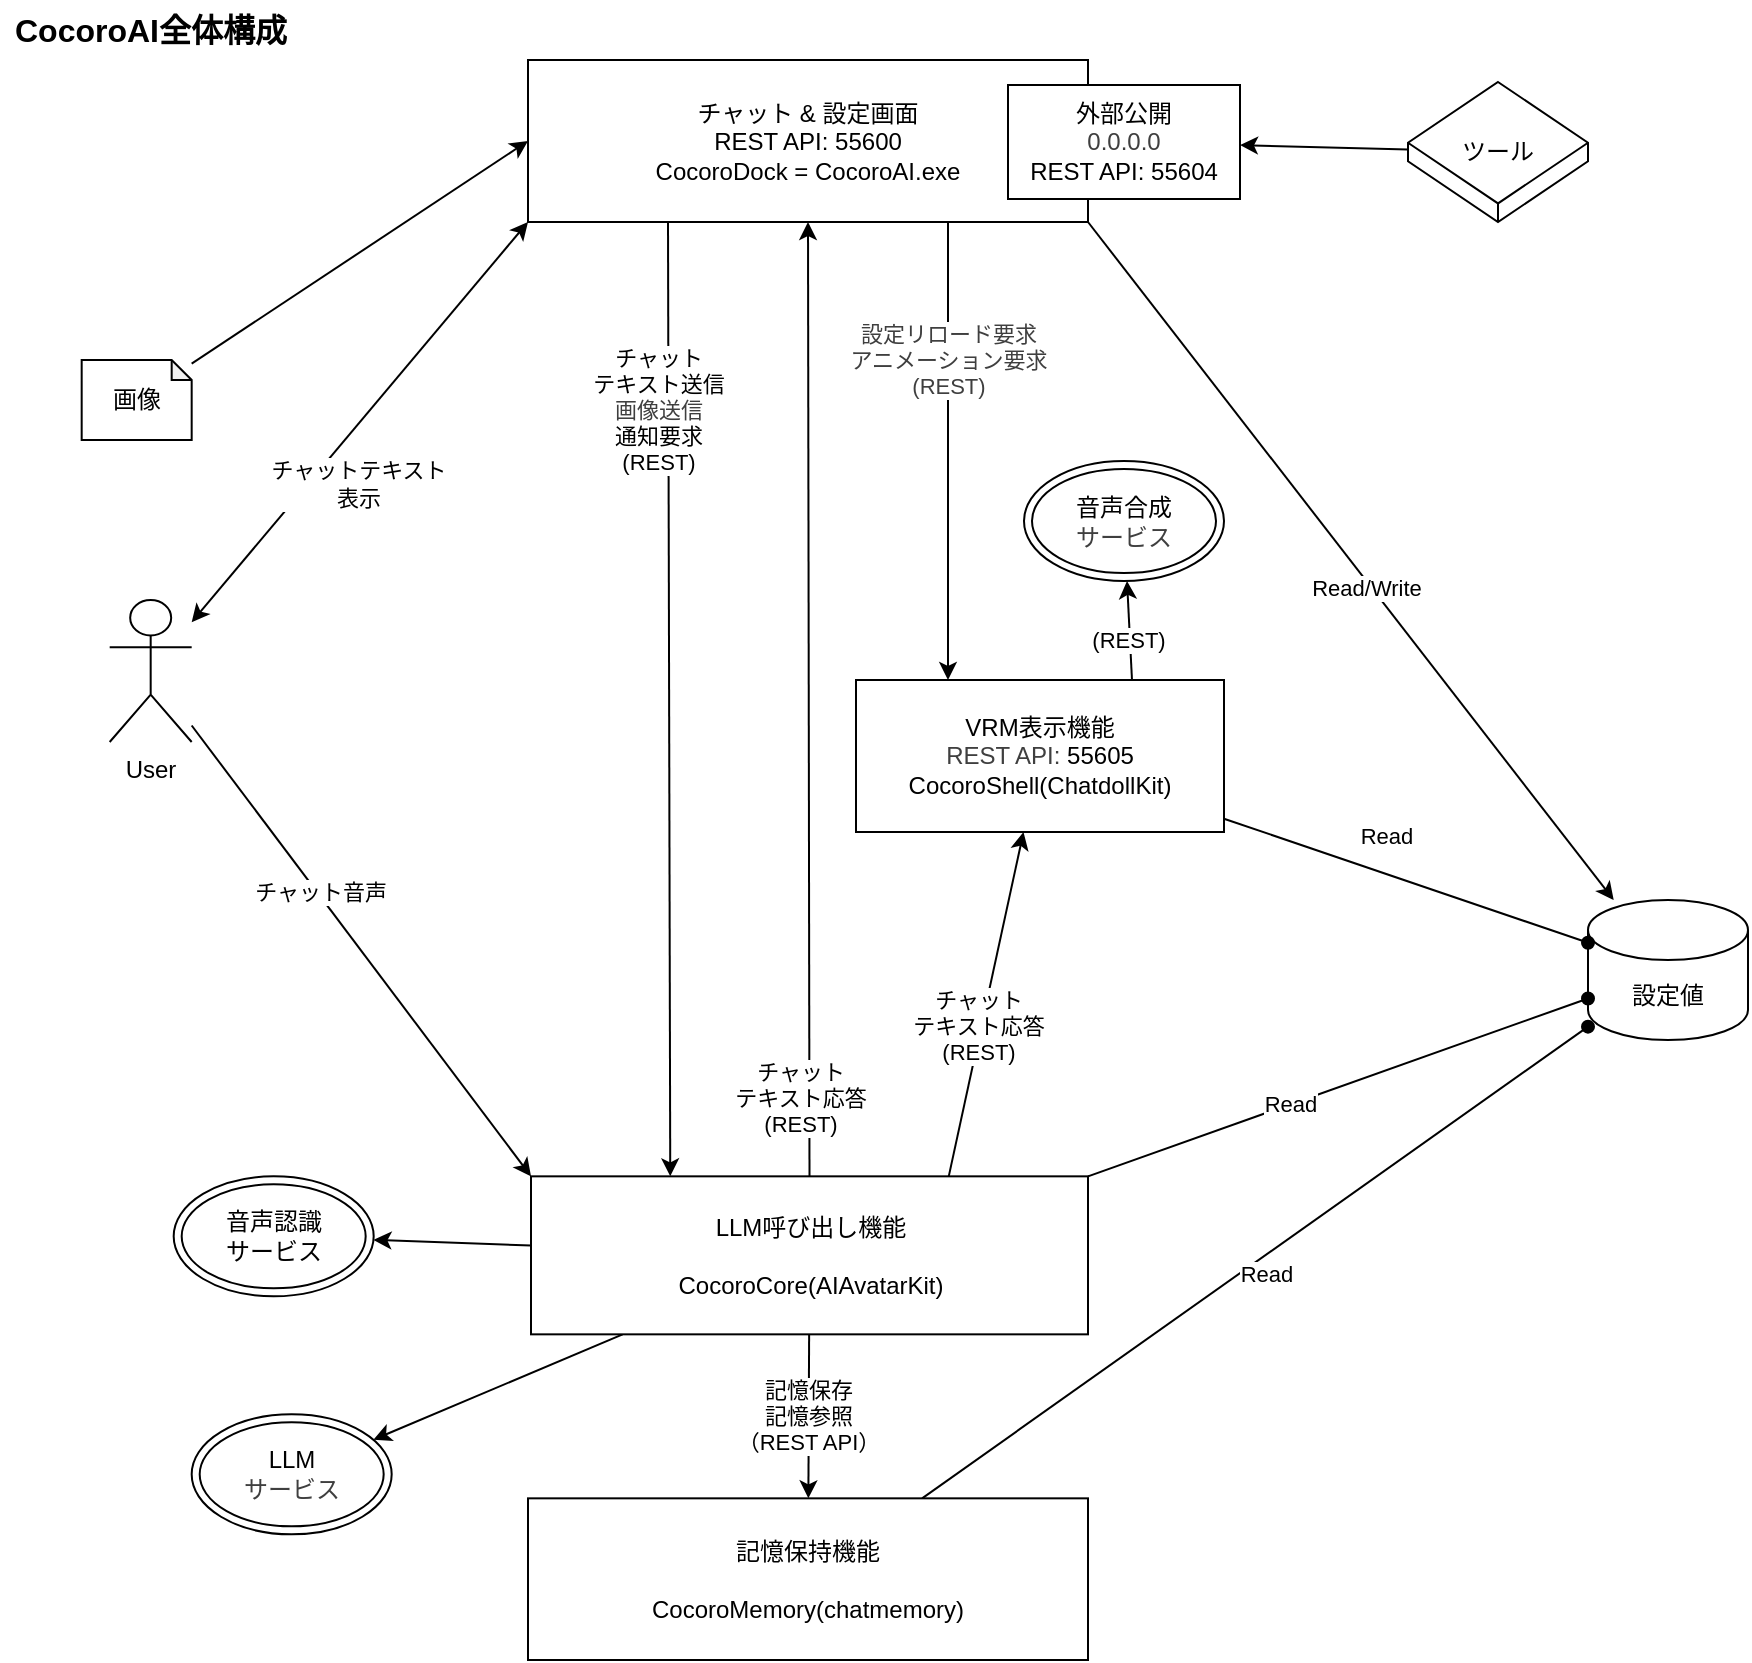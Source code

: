 <mxfile>
    <diagram name="ページ1" id="o39PR-zt318VI3z1FR7i">
        <mxGraphModel dx="485" dy="1097" grid="1" gridSize="10" guides="1" tooltips="1" connect="1" arrows="1" fold="1" page="0" pageScale="1" pageWidth="827" pageHeight="1169" math="0" shadow="0">
            <root>
                <mxCell id="0"/>
                <mxCell id="1" parent="0"/>
                <mxCell id="2" value="設定値" style="shape=cylinder3;whiteSpace=wrap;html=1;boundedLbl=1;backgroundOutline=1;size=15;" parent="1" vertex="1">
                    <mxGeometry x="1610" y="620" width="80" height="70" as="geometry"/>
                </mxCell>
                <mxCell id="3" value="" style="rounded=0;orthogonalLoop=1;jettySize=auto;html=1;exitX=0.25;exitY=1;exitDx=0;exitDy=0;entryX=0.25;entryY=0;entryDx=0;entryDy=0;" parent="1" source="7" target="22" edge="1">
                    <mxGeometry relative="1" as="geometry"/>
                </mxCell>
                <mxCell id="4" value="チャット&lt;div&gt;テキスト送信&lt;div&gt;&lt;span style=&quot;color: rgb(63, 63, 63);&quot;&gt;画像送信&lt;/span&gt;&lt;font color=&quot;#000000&quot;&gt;&lt;br&gt;&lt;/font&gt;&lt;div&gt;通知要求&lt;/div&gt;&lt;div&gt;(REST)&lt;/div&gt;&lt;/div&gt;&lt;/div&gt;" style="edgeLabel;html=1;align=center;verticalAlign=middle;resizable=0;points=[];" parent="3" vertex="1" connectable="0">
                    <mxGeometry x="-0.525" y="1" relative="1" as="geometry">
                        <mxPoint x="-7" y="-20" as="offset"/>
                    </mxGeometry>
                </mxCell>
                <mxCell id="5" style="rounded=0;orthogonalLoop=1;jettySize=auto;html=1;exitX=1;exitY=1;exitDx=0;exitDy=0;" parent="1" source="7" target="2" edge="1">
                    <mxGeometry relative="1" as="geometry"/>
                </mxCell>
                <mxCell id="6" value="Read/Write" style="edgeLabel;html=1;align=center;verticalAlign=middle;resizable=0;points=[];" parent="5" vertex="1" connectable="0">
                    <mxGeometry x="0.187" y="-5" relative="1" as="geometry">
                        <mxPoint x="-13" y="-21" as="offset"/>
                    </mxGeometry>
                </mxCell>
                <mxCell id="50" style="edgeStyle=none;html=1;entryX=0.25;entryY=0;entryDx=0;entryDy=0;exitX=0.75;exitY=1;exitDx=0;exitDy=0;" parent="1" source="7" target="16" edge="1">
                    <mxGeometry relative="1" as="geometry"/>
                </mxCell>
                <mxCell id="51" value="&lt;div style=&quot;color: rgb(63, 63, 63);&quot;&gt;設定リロード要求&lt;/div&gt;&lt;div style=&quot;color: rgb(63, 63, 63);&quot;&gt;アニメーション要求&lt;/div&gt;&lt;div style=&quot;color: rgb(63, 63, 63);&quot;&gt;(REST)&lt;/div&gt;" style="edgeLabel;html=1;align=center;verticalAlign=middle;resizable=0;points=[];" parent="50" vertex="1" connectable="0">
                    <mxGeometry x="-0.403" y="-1" relative="1" as="geometry">
                        <mxPoint x="1" as="offset"/>
                    </mxGeometry>
                </mxCell>
                <mxCell id="7" value="&lt;div&gt;&lt;span style=&quot;background-color: transparent; color: light-dark(rgb(0, 0, 0), rgb(255, 255, 255));&quot;&gt;チャット &amp;amp;&amp;nbsp;&lt;/span&gt;&lt;span style=&quot;background-color: transparent; color: light-dark(rgb(0, 0, 0), rgb(255, 255, 255));&quot;&gt;設定画面&lt;/span&gt;&lt;/div&gt;&lt;div&gt;REST API: 55600&lt;/div&gt;&lt;div&gt;&lt;span style=&quot;background-color: transparent;&quot;&gt;CocoroDock = CocoroAI.exe&lt;/span&gt;&lt;/div&gt;" style="rounded=0;whiteSpace=wrap;html=1;" parent="1" vertex="1">
                    <mxGeometry x="1080" y="200" width="280" height="81" as="geometry"/>
                </mxCell>
                <mxCell id="12" style="rounded=0;orthogonalLoop=1;jettySize=auto;html=1;endArrow=oval;endFill=1;" parent="1" source="16" target="2" edge="1">
                    <mxGeometry relative="1" as="geometry"/>
                </mxCell>
                <mxCell id="13" value="Read" style="edgeLabel;html=1;align=center;verticalAlign=middle;resizable=0;points=[];" parent="12" vertex="1" connectable="0">
                    <mxGeometry x="-0.31" y="-2" relative="1" as="geometry">
                        <mxPoint x="18" y="-15" as="offset"/>
                    </mxGeometry>
                </mxCell>
                <mxCell id="14" style="rounded=0;orthogonalLoop=1;jettySize=auto;html=1;exitX=0.75;exitY=0;exitDx=0;exitDy=0;" parent="1" source="16" target="36" edge="1">
                    <mxGeometry relative="1" as="geometry"/>
                </mxCell>
                <mxCell id="54" value="(REST)" style="edgeLabel;html=1;align=center;verticalAlign=middle;resizable=0;points=[];" vertex="1" connectable="0" parent="14">
                    <mxGeometry x="-0.188" y="1" relative="1" as="geometry">
                        <mxPoint as="offset"/>
                    </mxGeometry>
                </mxCell>
                <mxCell id="15" style="rounded=0;orthogonalLoop=1;jettySize=auto;html=1;" parent="1" source="22" target="37" edge="1">
                    <mxGeometry relative="1" as="geometry"/>
                </mxCell>
                <mxCell id="16" value="&lt;div&gt;VRM表示機能&lt;/div&gt;&lt;div&gt;&lt;span style=&quot;color: rgb(63, 63, 63); background-color: transparent;&quot;&gt;REST API:&lt;/span&gt;&lt;span style=&quot;color: rgb(63, 63, 63); background-color: transparent;&quot;&gt;&amp;nbsp;&lt;/span&gt;55605&lt;/div&gt;&lt;div&gt;CocoroShell(ChatdollKit)&lt;/div&gt;" style="rounded=0;whiteSpace=wrap;html=1;" parent="1" vertex="1">
                    <mxGeometry x="1244" y="510" width="184" height="76" as="geometry"/>
                </mxCell>
                <mxCell id="17" style="rounded=0;orthogonalLoop=1;jettySize=auto;html=1;" parent="1" source="22" target="31" edge="1">
                    <mxGeometry relative="1" as="geometry"/>
                </mxCell>
                <mxCell id="18" style="rounded=0;orthogonalLoop=1;jettySize=auto;html=1;exitX=1;exitY=0;exitDx=0;exitDy=0;endArrow=oval;endFill=1;" parent="1" source="22" target="2" edge="1">
                    <mxGeometry relative="1" as="geometry"/>
                </mxCell>
                <mxCell id="19" value="Read" style="edgeLabel;html=1;align=center;verticalAlign=middle;resizable=0;points=[];" parent="18" vertex="1" connectable="0">
                    <mxGeometry x="0.379" y="-1" relative="1" as="geometry">
                        <mxPoint x="-72" y="24" as="offset"/>
                    </mxGeometry>
                </mxCell>
                <mxCell id="20" style="rounded=0;orthogonalLoop=1;jettySize=auto;html=1;" parent="1" source="22" target="34" edge="1">
                    <mxGeometry relative="1" as="geometry"/>
                </mxCell>
                <mxCell id="21" value="&lt;div&gt;&lt;font color=&quot;#000000&quot;&gt;記憶保存&lt;br&gt;&lt;/font&gt;&lt;div&gt;&lt;font color=&quot;#000000&quot;&gt;記憶参照&lt;br&gt;&lt;/font&gt;&lt;div&gt;&lt;span style=&quot;background-color: light-dark(#ffffff, var(--ge-dark-color, #121212)); color: light-dark(rgb(0, 0, 0), rgb(255, 255, 255));&quot;&gt;（REST API）&lt;/span&gt;&lt;/div&gt;&lt;/div&gt;&lt;/div&gt;" style="edgeLabel;html=1;align=center;verticalAlign=middle;resizable=0;points=[];" parent="20" vertex="1" connectable="0">
                    <mxGeometry x="-0.742" y="-2" relative="1" as="geometry">
                        <mxPoint x="1" y="30" as="offset"/>
                    </mxGeometry>
                </mxCell>
                <mxCell id="38" style="edgeStyle=none;html=1;exitX=0.75;exitY=0;exitDx=0;exitDy=0;" parent="1" source="22" target="16" edge="1">
                    <mxGeometry relative="1" as="geometry"/>
                </mxCell>
                <mxCell id="41" value="チャット&lt;div&gt;テキスト応答&lt;div&gt;(REST)&lt;/div&gt;&lt;/div&gt;" style="edgeLabel;html=1;align=center;verticalAlign=middle;resizable=0;points=[];" parent="38" vertex="1" connectable="0">
                    <mxGeometry x="-0.208" relative="1" as="geometry">
                        <mxPoint y="-7" as="offset"/>
                    </mxGeometry>
                </mxCell>
                <mxCell id="42" style="edgeStyle=none;html=1;entryX=0.5;entryY=1;entryDx=0;entryDy=0;exitX=0.5;exitY=0;exitDx=0;exitDy=0;" parent="1" source="22" target="7" edge="1">
                    <mxGeometry relative="1" as="geometry"/>
                </mxCell>
                <mxCell id="43" value="チャット&lt;div&gt;&lt;span style=&quot;background-color: light-dark(#ffffff, var(--ge-dark-color, #121212));&quot;&gt;テキスト応答&lt;/span&gt;&lt;div&gt;(REST)&lt;/div&gt;&lt;/div&gt;" style="edgeLabel;html=1;align=center;verticalAlign=middle;resizable=0;points=[];" parent="42" vertex="1" connectable="0">
                    <mxGeometry x="0.388" y="2" relative="1" as="geometry">
                        <mxPoint x="-2" y="292" as="offset"/>
                    </mxGeometry>
                </mxCell>
                <mxCell id="22" value="&lt;div&gt;LLM呼び出し機能&lt;/div&gt;&lt;div&gt;&lt;br&gt;&lt;/div&gt;&lt;div&gt;CocoroCore(AIAvatarKit)&lt;/div&gt;" style="rounded=0;whiteSpace=wrap;html=1;" parent="1" vertex="1">
                    <mxGeometry x="1081.5" y="758.17" width="278.5" height="79" as="geometry"/>
                </mxCell>
                <mxCell id="23" style="rounded=0;orthogonalLoop=1;jettySize=auto;html=1;startArrow=classic;startFill=1;entryX=0;entryY=1;entryDx=0;entryDy=0;" parent="1" source="27" target="7" edge="1">
                    <mxGeometry relative="1" as="geometry"/>
                </mxCell>
                <mxCell id="24" value="チャット&lt;span style=&quot;background-color: light-dark(#ffffff, var(--ge-dark-color, #121212)); color: light-dark(rgb(0, 0, 0), rgb(255, 255, 255));&quot;&gt;テキスト&lt;/span&gt;&lt;div&gt;&lt;span style=&quot;background-color: light-dark(#ffffff, var(--ge-dark-color, #121212)); color: light-dark(rgb(0, 0, 0), rgb(255, 255, 255));&quot;&gt;表示&lt;/span&gt;&lt;/div&gt;" style="edgeLabel;html=1;align=center;verticalAlign=middle;resizable=0;points=[];" parent="23" vertex="1" connectable="0">
                    <mxGeometry x="-0.557" y="-2" relative="1" as="geometry">
                        <mxPoint x="44" y="-26" as="offset"/>
                    </mxGeometry>
                </mxCell>
                <mxCell id="25" style="rounded=0;orthogonalLoop=1;jettySize=auto;html=1;startArrow=none;startFill=0;entryX=0;entryY=0;entryDx=0;entryDy=0;" parent="1" source="27" target="22" edge="1">
                    <mxGeometry relative="1" as="geometry"/>
                </mxCell>
                <mxCell id="26" value="チャット音声" style="edgeLabel;html=1;align=center;verticalAlign=middle;resizable=0;points=[];" parent="25" vertex="1" connectable="0">
                    <mxGeometry x="-0.409" y="-1" relative="1" as="geometry">
                        <mxPoint x="14" y="16" as="offset"/>
                    </mxGeometry>
                </mxCell>
                <mxCell id="27" value="User" style="shape=umlActor;verticalLabelPosition=bottom;verticalAlign=top;html=1;outlineConnect=0;" parent="1" vertex="1">
                    <mxGeometry x="870.84" y="470" width="41" height="71" as="geometry"/>
                </mxCell>
                <mxCell id="28" style="rounded=0;orthogonalLoop=1;jettySize=auto;html=1;" parent="1" source="30" target="52" edge="1">
                    <mxGeometry relative="1" as="geometry">
                        <Array as="points"/>
                    </mxGeometry>
                </mxCell>
                <mxCell id="30" value="ツール" style="html=1;whiteSpace=wrap;shape=isoCube2;backgroundOutline=1;isoAngle=20.714;" parent="1" vertex="1">
                    <mxGeometry x="1520" y="211" width="90" height="70" as="geometry"/>
                </mxCell>
                <mxCell id="31" value="LLM&lt;div&gt;&lt;span style=&quot;color: rgb(63, 63, 63);&quot;&gt;サービス&lt;/span&gt;&lt;/div&gt;" style="ellipse;shape=doubleEllipse;whiteSpace=wrap;html=1;" parent="1" vertex="1">
                    <mxGeometry x="911.84" y="877.17" width="100" height="60" as="geometry"/>
                </mxCell>
                <mxCell id="32" style="rounded=0;orthogonalLoop=1;jettySize=auto;html=1;endArrow=oval;endFill=1;" parent="1" source="34" target="2" edge="1">
                    <mxGeometry relative="1" as="geometry"/>
                </mxCell>
                <mxCell id="33" value="Read" style="edgeLabel;html=1;align=center;verticalAlign=middle;resizable=0;points=[];" parent="32" vertex="1" connectable="0">
                    <mxGeometry x="0.354" y="-2" relative="1" as="geometry">
                        <mxPoint x="-55" y="45" as="offset"/>
                    </mxGeometry>
                </mxCell>
                <mxCell id="34" value="&lt;div&gt;記憶保持機能&lt;/div&gt;&lt;div&gt;&lt;br&gt;&lt;/div&gt;&lt;div&gt;CocoroMemory(chatmemory)&lt;/div&gt;" style="rounded=0;whiteSpace=wrap;html=1;" parent="1" vertex="1">
                    <mxGeometry x="1080" y="919.17" width="280" height="80.83" as="geometry"/>
                </mxCell>
                <mxCell id="35" value="CocoroAI全体構成" style="text;html=1;align=center;verticalAlign=middle;resizable=0;points=[];autosize=1;strokeColor=none;fillColor=none;fontStyle=1;fontSize=16;" parent="1" vertex="1">
                    <mxGeometry x="816.34" y="170" width="150" height="30" as="geometry"/>
                </mxCell>
                <mxCell id="36" value="音声合成&lt;div&gt;&lt;span style=&quot;color: rgb(63, 63, 63);&quot;&gt;サービス&lt;/span&gt;&lt;/div&gt;" style="ellipse;shape=doubleEllipse;whiteSpace=wrap;html=1;" parent="1" vertex="1">
                    <mxGeometry x="1328" y="400.5" width="100" height="60" as="geometry"/>
                </mxCell>
                <mxCell id="37" value="音声認識&lt;div&gt;サービス&lt;/div&gt;" style="ellipse;shape=doubleEllipse;whiteSpace=wrap;html=1;" parent="1" vertex="1">
                    <mxGeometry x="902.84" y="758.17" width="100" height="60" as="geometry"/>
                </mxCell>
                <mxCell id="49" style="edgeStyle=none;html=1;entryX=0;entryY=0.5;entryDx=0;entryDy=0;" parent="1" source="48" target="7" edge="1">
                    <mxGeometry relative="1" as="geometry"/>
                </mxCell>
                <mxCell id="48" value="画像" style="shape=note;whiteSpace=wrap;html=1;backgroundOutline=1;darkOpacity=0.05;size=10;" parent="1" vertex="1">
                    <mxGeometry x="856.84" y="350" width="55" height="40" as="geometry"/>
                </mxCell>
                <mxCell id="52" value="&lt;div&gt;&lt;span style=&quot;background-color: transparent;&quot;&gt;外部公開&lt;/span&gt;&lt;/div&gt;&lt;div&gt;&lt;span style=&quot;color: rgb(63, 63, 63);&quot;&gt;0.0.0.0&lt;/span&gt;&lt;span style=&quot;background-color: transparent;&quot;&gt;&lt;/span&gt;&lt;/div&gt;&lt;div&gt;&lt;span style=&quot;background-color: transparent;&quot;&gt;REST API: 55604&lt;/span&gt;&lt;/div&gt;" style="rounded=0;whiteSpace=wrap;html=1;" vertex="1" parent="1">
                    <mxGeometry x="1320" y="212.5" width="116" height="57" as="geometry"/>
                </mxCell>
            </root>
        </mxGraphModel>
    </diagram>
</mxfile>